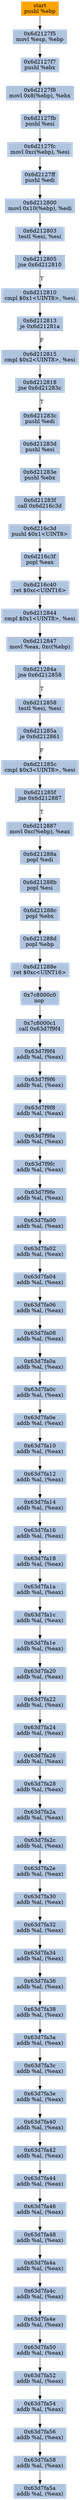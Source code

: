 digraph G {
node[shape=rectangle,style=filled,fillcolor=lightsteelblue,color=lightsteelblue]
bgcolor="transparent"
a0x6d2127f4pushl_ebp[label="start\npushl %ebp",color="lightgrey",fillcolor="orange"];
a0x6d2127f5movl_esp_ebp[label="0x6d2127f5\nmovl %esp, %ebp"];
a0x6d2127f7pushl_ebx[label="0x6d2127f7\npushl %ebx"];
a0x6d2127f8movl_0x8ebp__ebx[label="0x6d2127f8\nmovl 0x8(%ebp), %ebx"];
a0x6d2127fbpushl_esi[label="0x6d2127fb\npushl %esi"];
a0x6d2127fcmovl_0xcebp__esi[label="0x6d2127fc\nmovl 0xc(%ebp), %esi"];
a0x6d2127ffpushl_edi[label="0x6d2127ff\npushl %edi"];
a0x6d212800movl_0x10ebp__edi[label="0x6d212800\nmovl 0x10(%ebp), %edi"];
a0x6d212803testl_esi_esi[label="0x6d212803\ntestl %esi, %esi"];
a0x6d212805jne_0x6d212810[label="0x6d212805\njne 0x6d212810"];
a0x6d212810cmpl_0x1UINT8_esi[label="0x6d212810\ncmpl $0x1<UINT8>, %esi"];
a0x6d212813je_0x6d21281a[label="0x6d212813\nje 0x6d21281a"];
a0x6d212815cmpl_0x2UINT8_esi[label="0x6d212815\ncmpl $0x2<UINT8>, %esi"];
a0x6d212818jne_0x6d21283c[label="0x6d212818\njne 0x6d21283c"];
a0x6d21283cpushl_edi[label="0x6d21283c\npushl %edi"];
a0x6d21283dpushl_esi[label="0x6d21283d\npushl %esi"];
a0x6d21283epushl_ebx[label="0x6d21283e\npushl %ebx"];
a0x6d21283fcall_0x6d216c3d[label="0x6d21283f\ncall 0x6d216c3d"];
a0x6d216c3dpushl_0x1UINT8[label="0x6d216c3d\npushl $0x1<UINT8>"];
a0x6d216c3fpopl_eax[label="0x6d216c3f\npopl %eax"];
a0x6d216c40ret_0xcUINT16[label="0x6d216c40\nret $0xc<UINT16>"];
a0x6d212844cmpl_0x1UINT8_esi[label="0x6d212844\ncmpl $0x1<UINT8>, %esi"];
a0x6d212847movl_eax_0xcebp_[label="0x6d212847\nmovl %eax, 0xc(%ebp)"];
a0x6d21284ajne_0x6d212858[label="0x6d21284a\njne 0x6d212858"];
a0x6d212858testl_esi_esi[label="0x6d212858\ntestl %esi, %esi"];
a0x6d21285aje_0x6d212861[label="0x6d21285a\nje 0x6d212861"];
a0x6d21285ccmpl_0x3UINT8_esi[label="0x6d21285c\ncmpl $0x3<UINT8>, %esi"];
a0x6d21285fjne_0x6d212887[label="0x6d21285f\njne 0x6d212887"];
a0x6d212887movl_0xcebp__eax[label="0x6d212887\nmovl 0xc(%ebp), %eax"];
a0x6d21288apopl_edi[label="0x6d21288a\npopl %edi"];
a0x6d21288bpopl_esi[label="0x6d21288b\npopl %esi"];
a0x6d21288cpopl_ebx[label="0x6d21288c\npopl %ebx"];
a0x6d21288dpopl_ebp[label="0x6d21288d\npopl %ebp"];
a0x6d21288eret_0xcUINT16[label="0x6d21288e\nret $0xc<UINT16>"];
a0x7c8000c0nop_[label="0x7c8000c0\nnop "];
a0x7c8000c1call_0x63d7f9f4[label="0x7c8000c1\ncall 0x63d7f9f4"];
a0x63d7f9f4addb_al_eax_[label="0x63d7f9f4\naddb %al, (%eax)"];
a0x63d7f9f6addb_al_eax_[label="0x63d7f9f6\naddb %al, (%eax)"];
a0x63d7f9f8addb_al_eax_[label="0x63d7f9f8\naddb %al, (%eax)"];
a0x63d7f9faaddb_al_eax_[label="0x63d7f9fa\naddb %al, (%eax)"];
a0x63d7f9fcaddb_al_eax_[label="0x63d7f9fc\naddb %al, (%eax)"];
a0x63d7f9feaddb_al_eax_[label="0x63d7f9fe\naddb %al, (%eax)"];
a0x63d7fa00addb_al_eax_[label="0x63d7fa00\naddb %al, (%eax)"];
a0x63d7fa02addb_al_eax_[label="0x63d7fa02\naddb %al, (%eax)"];
a0x63d7fa04addb_al_eax_[label="0x63d7fa04\naddb %al, (%eax)"];
a0x63d7fa06addb_al_eax_[label="0x63d7fa06\naddb %al, (%eax)"];
a0x63d7fa08addb_al_eax_[label="0x63d7fa08\naddb %al, (%eax)"];
a0x63d7fa0aaddb_al_eax_[label="0x63d7fa0a\naddb %al, (%eax)"];
a0x63d7fa0caddb_al_eax_[label="0x63d7fa0c\naddb %al, (%eax)"];
a0x63d7fa0eaddb_al_eax_[label="0x63d7fa0e\naddb %al, (%eax)"];
a0x63d7fa10addb_al_eax_[label="0x63d7fa10\naddb %al, (%eax)"];
a0x63d7fa12addb_al_eax_[label="0x63d7fa12\naddb %al, (%eax)"];
a0x63d7fa14addb_al_eax_[label="0x63d7fa14\naddb %al, (%eax)"];
a0x63d7fa16addb_al_eax_[label="0x63d7fa16\naddb %al, (%eax)"];
a0x63d7fa18addb_al_eax_[label="0x63d7fa18\naddb %al, (%eax)"];
a0x63d7fa1aaddb_al_eax_[label="0x63d7fa1a\naddb %al, (%eax)"];
a0x63d7fa1caddb_al_eax_[label="0x63d7fa1c\naddb %al, (%eax)"];
a0x63d7fa1eaddb_al_eax_[label="0x63d7fa1e\naddb %al, (%eax)"];
a0x63d7fa20addb_al_eax_[label="0x63d7fa20\naddb %al, (%eax)"];
a0x63d7fa22addb_al_eax_[label="0x63d7fa22\naddb %al, (%eax)"];
a0x63d7fa24addb_al_eax_[label="0x63d7fa24\naddb %al, (%eax)"];
a0x63d7fa26addb_al_eax_[label="0x63d7fa26\naddb %al, (%eax)"];
a0x63d7fa28addb_al_eax_[label="0x63d7fa28\naddb %al, (%eax)"];
a0x63d7fa2aaddb_al_eax_[label="0x63d7fa2a\naddb %al, (%eax)"];
a0x63d7fa2caddb_al_eax_[label="0x63d7fa2c\naddb %al, (%eax)"];
a0x63d7fa2eaddb_al_eax_[label="0x63d7fa2e\naddb %al, (%eax)"];
a0x63d7fa30addb_al_eax_[label="0x63d7fa30\naddb %al, (%eax)"];
a0x63d7fa32addb_al_eax_[label="0x63d7fa32\naddb %al, (%eax)"];
a0x63d7fa34addb_al_eax_[label="0x63d7fa34\naddb %al, (%eax)"];
a0x63d7fa36addb_al_eax_[label="0x63d7fa36\naddb %al, (%eax)"];
a0x63d7fa38addb_al_eax_[label="0x63d7fa38\naddb %al, (%eax)"];
a0x63d7fa3aaddb_al_eax_[label="0x63d7fa3a\naddb %al, (%eax)"];
a0x63d7fa3caddb_al_eax_[label="0x63d7fa3c\naddb %al, (%eax)"];
a0x63d7fa3eaddb_al_eax_[label="0x63d7fa3e\naddb %al, (%eax)"];
a0x63d7fa40addb_al_eax_[label="0x63d7fa40\naddb %al, (%eax)"];
a0x63d7fa42addb_al_eax_[label="0x63d7fa42\naddb %al, (%eax)"];
a0x63d7fa44addb_al_eax_[label="0x63d7fa44\naddb %al, (%eax)"];
a0x63d7fa46addb_al_eax_[label="0x63d7fa46\naddb %al, (%eax)"];
a0x63d7fa48addb_al_eax_[label="0x63d7fa48\naddb %al, (%eax)"];
a0x63d7fa4aaddb_al_eax_[label="0x63d7fa4a\naddb %al, (%eax)"];
a0x63d7fa4caddb_al_eax_[label="0x63d7fa4c\naddb %al, (%eax)"];
a0x63d7fa4eaddb_al_eax_[label="0x63d7fa4e\naddb %al, (%eax)"];
a0x63d7fa50addb_al_eax_[label="0x63d7fa50\naddb %al, (%eax)"];
a0x63d7fa52addb_al_eax_[label="0x63d7fa52\naddb %al, (%eax)"];
a0x63d7fa54addb_al_eax_[label="0x63d7fa54\naddb %al, (%eax)"];
a0x63d7fa56addb_al_eax_[label="0x63d7fa56\naddb %al, (%eax)"];
a0x63d7fa58addb_al_eax_[label="0x63d7fa58\naddb %al, (%eax)"];
a0x63d7fa5aaddb_al_eax_[label="0x63d7fa5a\naddb %al, (%eax)"];
a0x6d2127f4pushl_ebp -> a0x6d2127f5movl_esp_ebp [color="#000000"];
a0x6d2127f5movl_esp_ebp -> a0x6d2127f7pushl_ebx [color="#000000"];
a0x6d2127f7pushl_ebx -> a0x6d2127f8movl_0x8ebp__ebx [color="#000000"];
a0x6d2127f8movl_0x8ebp__ebx -> a0x6d2127fbpushl_esi [color="#000000"];
a0x6d2127fbpushl_esi -> a0x6d2127fcmovl_0xcebp__esi [color="#000000"];
a0x6d2127fcmovl_0xcebp__esi -> a0x6d2127ffpushl_edi [color="#000000"];
a0x6d2127ffpushl_edi -> a0x6d212800movl_0x10ebp__edi [color="#000000"];
a0x6d212800movl_0x10ebp__edi -> a0x6d212803testl_esi_esi [color="#000000"];
a0x6d212803testl_esi_esi -> a0x6d212805jne_0x6d212810 [color="#000000"];
a0x6d212805jne_0x6d212810 -> a0x6d212810cmpl_0x1UINT8_esi [color="#000000",label="T"];
a0x6d212810cmpl_0x1UINT8_esi -> a0x6d212813je_0x6d21281a [color="#000000"];
a0x6d212813je_0x6d21281a -> a0x6d212815cmpl_0x2UINT8_esi [color="#000000",label="F"];
a0x6d212815cmpl_0x2UINT8_esi -> a0x6d212818jne_0x6d21283c [color="#000000"];
a0x6d212818jne_0x6d21283c -> a0x6d21283cpushl_edi [color="#000000",label="T"];
a0x6d21283cpushl_edi -> a0x6d21283dpushl_esi [color="#000000"];
a0x6d21283dpushl_esi -> a0x6d21283epushl_ebx [color="#000000"];
a0x6d21283epushl_ebx -> a0x6d21283fcall_0x6d216c3d [color="#000000"];
a0x6d21283fcall_0x6d216c3d -> a0x6d216c3dpushl_0x1UINT8 [color="#000000"];
a0x6d216c3dpushl_0x1UINT8 -> a0x6d216c3fpopl_eax [color="#000000"];
a0x6d216c3fpopl_eax -> a0x6d216c40ret_0xcUINT16 [color="#000000"];
a0x6d216c40ret_0xcUINT16 -> a0x6d212844cmpl_0x1UINT8_esi [color="#000000"];
a0x6d212844cmpl_0x1UINT8_esi -> a0x6d212847movl_eax_0xcebp_ [color="#000000"];
a0x6d212847movl_eax_0xcebp_ -> a0x6d21284ajne_0x6d212858 [color="#000000"];
a0x6d21284ajne_0x6d212858 -> a0x6d212858testl_esi_esi [color="#000000",label="T"];
a0x6d212858testl_esi_esi -> a0x6d21285aje_0x6d212861 [color="#000000"];
a0x6d21285aje_0x6d212861 -> a0x6d21285ccmpl_0x3UINT8_esi [color="#000000",label="F"];
a0x6d21285ccmpl_0x3UINT8_esi -> a0x6d21285fjne_0x6d212887 [color="#000000"];
a0x6d21285fjne_0x6d212887 -> a0x6d212887movl_0xcebp__eax [color="#000000",label="T"];
a0x6d212887movl_0xcebp__eax -> a0x6d21288apopl_edi [color="#000000"];
a0x6d21288apopl_edi -> a0x6d21288bpopl_esi [color="#000000"];
a0x6d21288bpopl_esi -> a0x6d21288cpopl_ebx [color="#000000"];
a0x6d21288cpopl_ebx -> a0x6d21288dpopl_ebp [color="#000000"];
a0x6d21288dpopl_ebp -> a0x6d21288eret_0xcUINT16 [color="#000000"];
a0x6d21288eret_0xcUINT16 -> a0x7c8000c0nop_ [color="#000000"];
a0x7c8000c0nop_ -> a0x7c8000c1call_0x63d7f9f4 [color="#000000"];
a0x7c8000c1call_0x63d7f9f4 -> a0x63d7f9f4addb_al_eax_ [color="#000000"];
a0x63d7f9f4addb_al_eax_ -> a0x63d7f9f6addb_al_eax_ [color="#000000"];
a0x63d7f9f6addb_al_eax_ -> a0x63d7f9f8addb_al_eax_ [color="#000000"];
a0x63d7f9f8addb_al_eax_ -> a0x63d7f9faaddb_al_eax_ [color="#000000"];
a0x63d7f9faaddb_al_eax_ -> a0x63d7f9fcaddb_al_eax_ [color="#000000"];
a0x63d7f9fcaddb_al_eax_ -> a0x63d7f9feaddb_al_eax_ [color="#000000"];
a0x63d7f9feaddb_al_eax_ -> a0x63d7fa00addb_al_eax_ [color="#000000"];
a0x63d7fa00addb_al_eax_ -> a0x63d7fa02addb_al_eax_ [color="#000000"];
a0x63d7fa02addb_al_eax_ -> a0x63d7fa04addb_al_eax_ [color="#000000"];
a0x63d7fa04addb_al_eax_ -> a0x63d7fa06addb_al_eax_ [color="#000000"];
a0x63d7fa06addb_al_eax_ -> a0x63d7fa08addb_al_eax_ [color="#000000"];
a0x63d7fa08addb_al_eax_ -> a0x63d7fa0aaddb_al_eax_ [color="#000000"];
a0x63d7fa0aaddb_al_eax_ -> a0x63d7fa0caddb_al_eax_ [color="#000000"];
a0x63d7fa0caddb_al_eax_ -> a0x63d7fa0eaddb_al_eax_ [color="#000000"];
a0x63d7fa0eaddb_al_eax_ -> a0x63d7fa10addb_al_eax_ [color="#000000"];
a0x63d7fa10addb_al_eax_ -> a0x63d7fa12addb_al_eax_ [color="#000000"];
a0x63d7fa12addb_al_eax_ -> a0x63d7fa14addb_al_eax_ [color="#000000"];
a0x63d7fa14addb_al_eax_ -> a0x63d7fa16addb_al_eax_ [color="#000000"];
a0x63d7fa16addb_al_eax_ -> a0x63d7fa18addb_al_eax_ [color="#000000"];
a0x63d7fa18addb_al_eax_ -> a0x63d7fa1aaddb_al_eax_ [color="#000000"];
a0x63d7fa1aaddb_al_eax_ -> a0x63d7fa1caddb_al_eax_ [color="#000000"];
a0x63d7fa1caddb_al_eax_ -> a0x63d7fa1eaddb_al_eax_ [color="#000000"];
a0x63d7fa1eaddb_al_eax_ -> a0x63d7fa20addb_al_eax_ [color="#000000"];
a0x63d7fa20addb_al_eax_ -> a0x63d7fa22addb_al_eax_ [color="#000000"];
a0x63d7fa22addb_al_eax_ -> a0x63d7fa24addb_al_eax_ [color="#000000"];
a0x63d7fa24addb_al_eax_ -> a0x63d7fa26addb_al_eax_ [color="#000000"];
a0x63d7fa26addb_al_eax_ -> a0x63d7fa28addb_al_eax_ [color="#000000"];
a0x63d7fa28addb_al_eax_ -> a0x63d7fa2aaddb_al_eax_ [color="#000000"];
a0x63d7fa2aaddb_al_eax_ -> a0x63d7fa2caddb_al_eax_ [color="#000000"];
a0x63d7fa2caddb_al_eax_ -> a0x63d7fa2eaddb_al_eax_ [color="#000000"];
a0x63d7fa2eaddb_al_eax_ -> a0x63d7fa30addb_al_eax_ [color="#000000"];
a0x63d7fa30addb_al_eax_ -> a0x63d7fa32addb_al_eax_ [color="#000000"];
a0x63d7fa32addb_al_eax_ -> a0x63d7fa34addb_al_eax_ [color="#000000"];
a0x63d7fa34addb_al_eax_ -> a0x63d7fa36addb_al_eax_ [color="#000000"];
a0x63d7fa36addb_al_eax_ -> a0x63d7fa38addb_al_eax_ [color="#000000"];
a0x63d7fa38addb_al_eax_ -> a0x63d7fa3aaddb_al_eax_ [color="#000000"];
a0x63d7fa3aaddb_al_eax_ -> a0x63d7fa3caddb_al_eax_ [color="#000000"];
a0x63d7fa3caddb_al_eax_ -> a0x63d7fa3eaddb_al_eax_ [color="#000000"];
a0x63d7fa3eaddb_al_eax_ -> a0x63d7fa40addb_al_eax_ [color="#000000"];
a0x63d7fa40addb_al_eax_ -> a0x63d7fa42addb_al_eax_ [color="#000000"];
a0x63d7fa42addb_al_eax_ -> a0x63d7fa44addb_al_eax_ [color="#000000"];
a0x63d7fa44addb_al_eax_ -> a0x63d7fa46addb_al_eax_ [color="#000000"];
a0x63d7fa46addb_al_eax_ -> a0x63d7fa48addb_al_eax_ [color="#000000"];
a0x63d7fa48addb_al_eax_ -> a0x63d7fa4aaddb_al_eax_ [color="#000000"];
a0x63d7fa4aaddb_al_eax_ -> a0x63d7fa4caddb_al_eax_ [color="#000000"];
a0x63d7fa4caddb_al_eax_ -> a0x63d7fa4eaddb_al_eax_ [color="#000000"];
a0x63d7fa4eaddb_al_eax_ -> a0x63d7fa50addb_al_eax_ [color="#000000"];
a0x63d7fa50addb_al_eax_ -> a0x63d7fa52addb_al_eax_ [color="#000000"];
a0x63d7fa52addb_al_eax_ -> a0x63d7fa54addb_al_eax_ [color="#000000"];
a0x63d7fa54addb_al_eax_ -> a0x63d7fa56addb_al_eax_ [color="#000000"];
a0x63d7fa56addb_al_eax_ -> a0x63d7fa58addb_al_eax_ [color="#000000"];
a0x63d7fa58addb_al_eax_ -> a0x63d7fa5aaddb_al_eax_ [color="#000000"];
}
